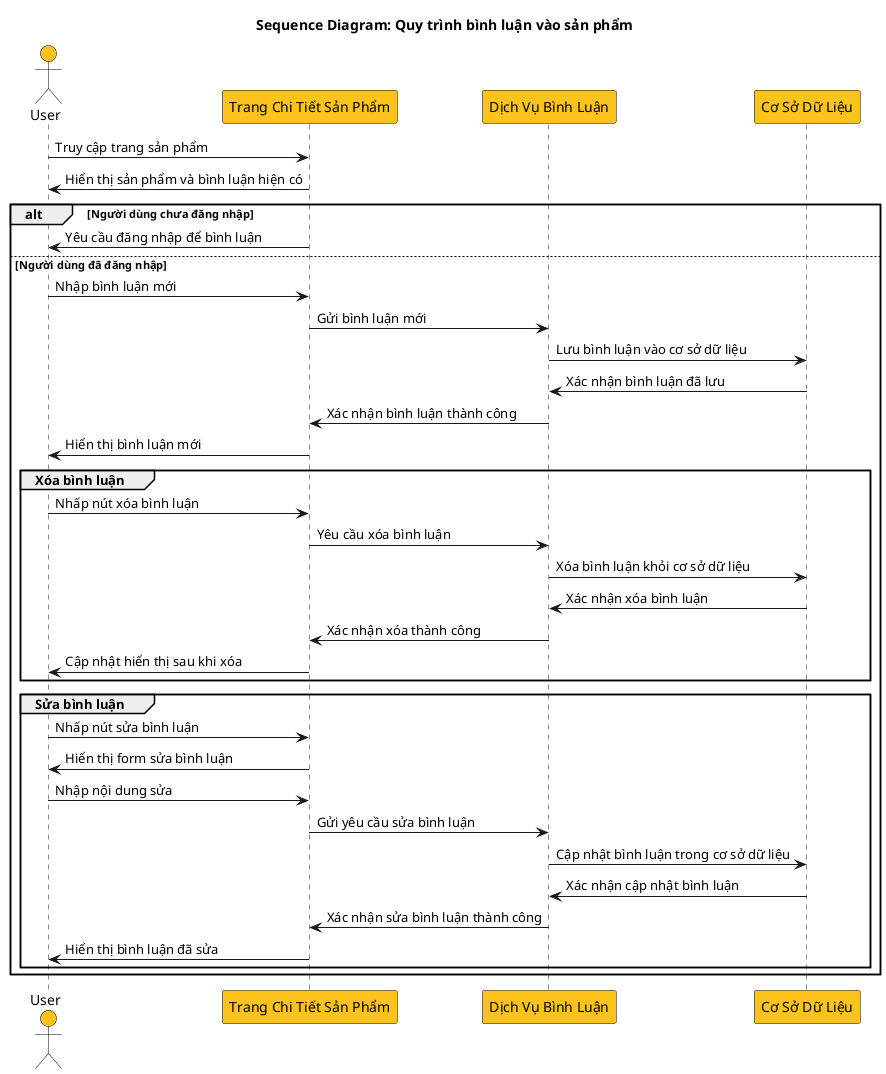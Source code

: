 @startuml
title Sequence Diagram: Quy trình bình luận vào sản phẩm

skinparam actor  {
    BackgroundColor FBC31C
    BorderColor Black
    FontColor Black
}

skinparam participant  {
    BackgroundColor FBC31C
    BorderColor Black
    FontColor Black
}

actor User
participant ProductPage as "Trang Chi Tiết Sản Phẩm"
participant CommentService as "Dịch Vụ Bình Luận"
participant Database as "Cơ Sở Dữ Liệu"

User -> ProductPage : Truy cập trang sản phẩm
ProductPage -> User : Hiển thị sản phẩm và bình luận hiện có

alt Người dùng chưa đăng nhập
    ProductPage -> User : Yêu cầu đăng nhập để bình luận
else Người dùng đã đăng nhập
    User -> ProductPage : Nhập bình luận mới
    ProductPage -> CommentService : Gửi bình luận mới
    CommentService -> Database : Lưu bình luận vào cơ sở dữ liệu
    Database -> CommentService : Xác nhận bình luận đã lưu
    CommentService -> ProductPage : Xác nhận bình luận thành công
    ProductPage -> User : Hiển thị bình luận mới

    group Xóa bình luận
        User -> ProductPage : Nhấp nút xóa bình luận
        ProductPage -> CommentService : Yêu cầu xóa bình luận
        CommentService -> Database : Xóa bình luận khỏi cơ sở dữ liệu
        Database -> CommentService : Xác nhận xóa bình luận
        CommentService -> ProductPage : Xác nhận xóa thành công
        ProductPage -> User : Cập nhật hiển thị sau khi xóa
    end

    group Sửa bình luận
        User -> ProductPage : Nhấp nút sửa bình luận
        ProductPage -> User : Hiển thị form sửa bình luận
        User -> ProductPage : Nhập nội dung sửa
        ProductPage -> CommentService : Gửi yêu cầu sửa bình luận
        CommentService -> Database : Cập nhật bình luận trong cơ sở dữ liệu
        Database -> CommentService : Xác nhận cập nhật bình luận
        CommentService -> ProductPage : Xác nhận sửa bình luận thành công
        ProductPage -> User : Hiển thị bình luận đã sửa
    end
end

@enduml

